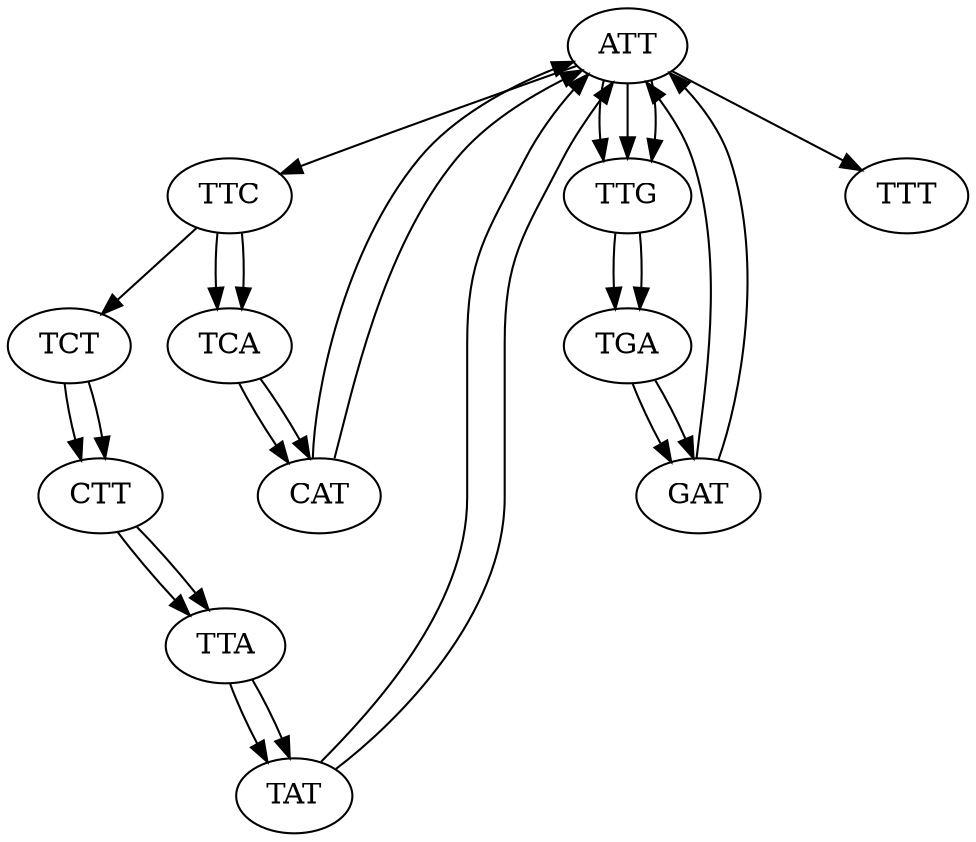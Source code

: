 digraph {
ATT -> TTC
TTC -> TCA
ATT -> TTG
TTG -> TGA
CAT -> ATT
ATT -> TTG
CTT -> TTA
TTA -> TAT
GAT -> ATT
ATT -> TTG
TAT -> ATT
ATT -> TTT
TCA -> CAT
CAT -> ATT
TCT -> CTT
CTT -> TTA
TGA -> GAT
GAT -> ATT
TTA -> TAT
TAT -> ATT
TTC -> TCA
TCA -> CAT
TTC -> TCT
TCT -> CTT
TTG -> TGA
TGA -> GAT
}
